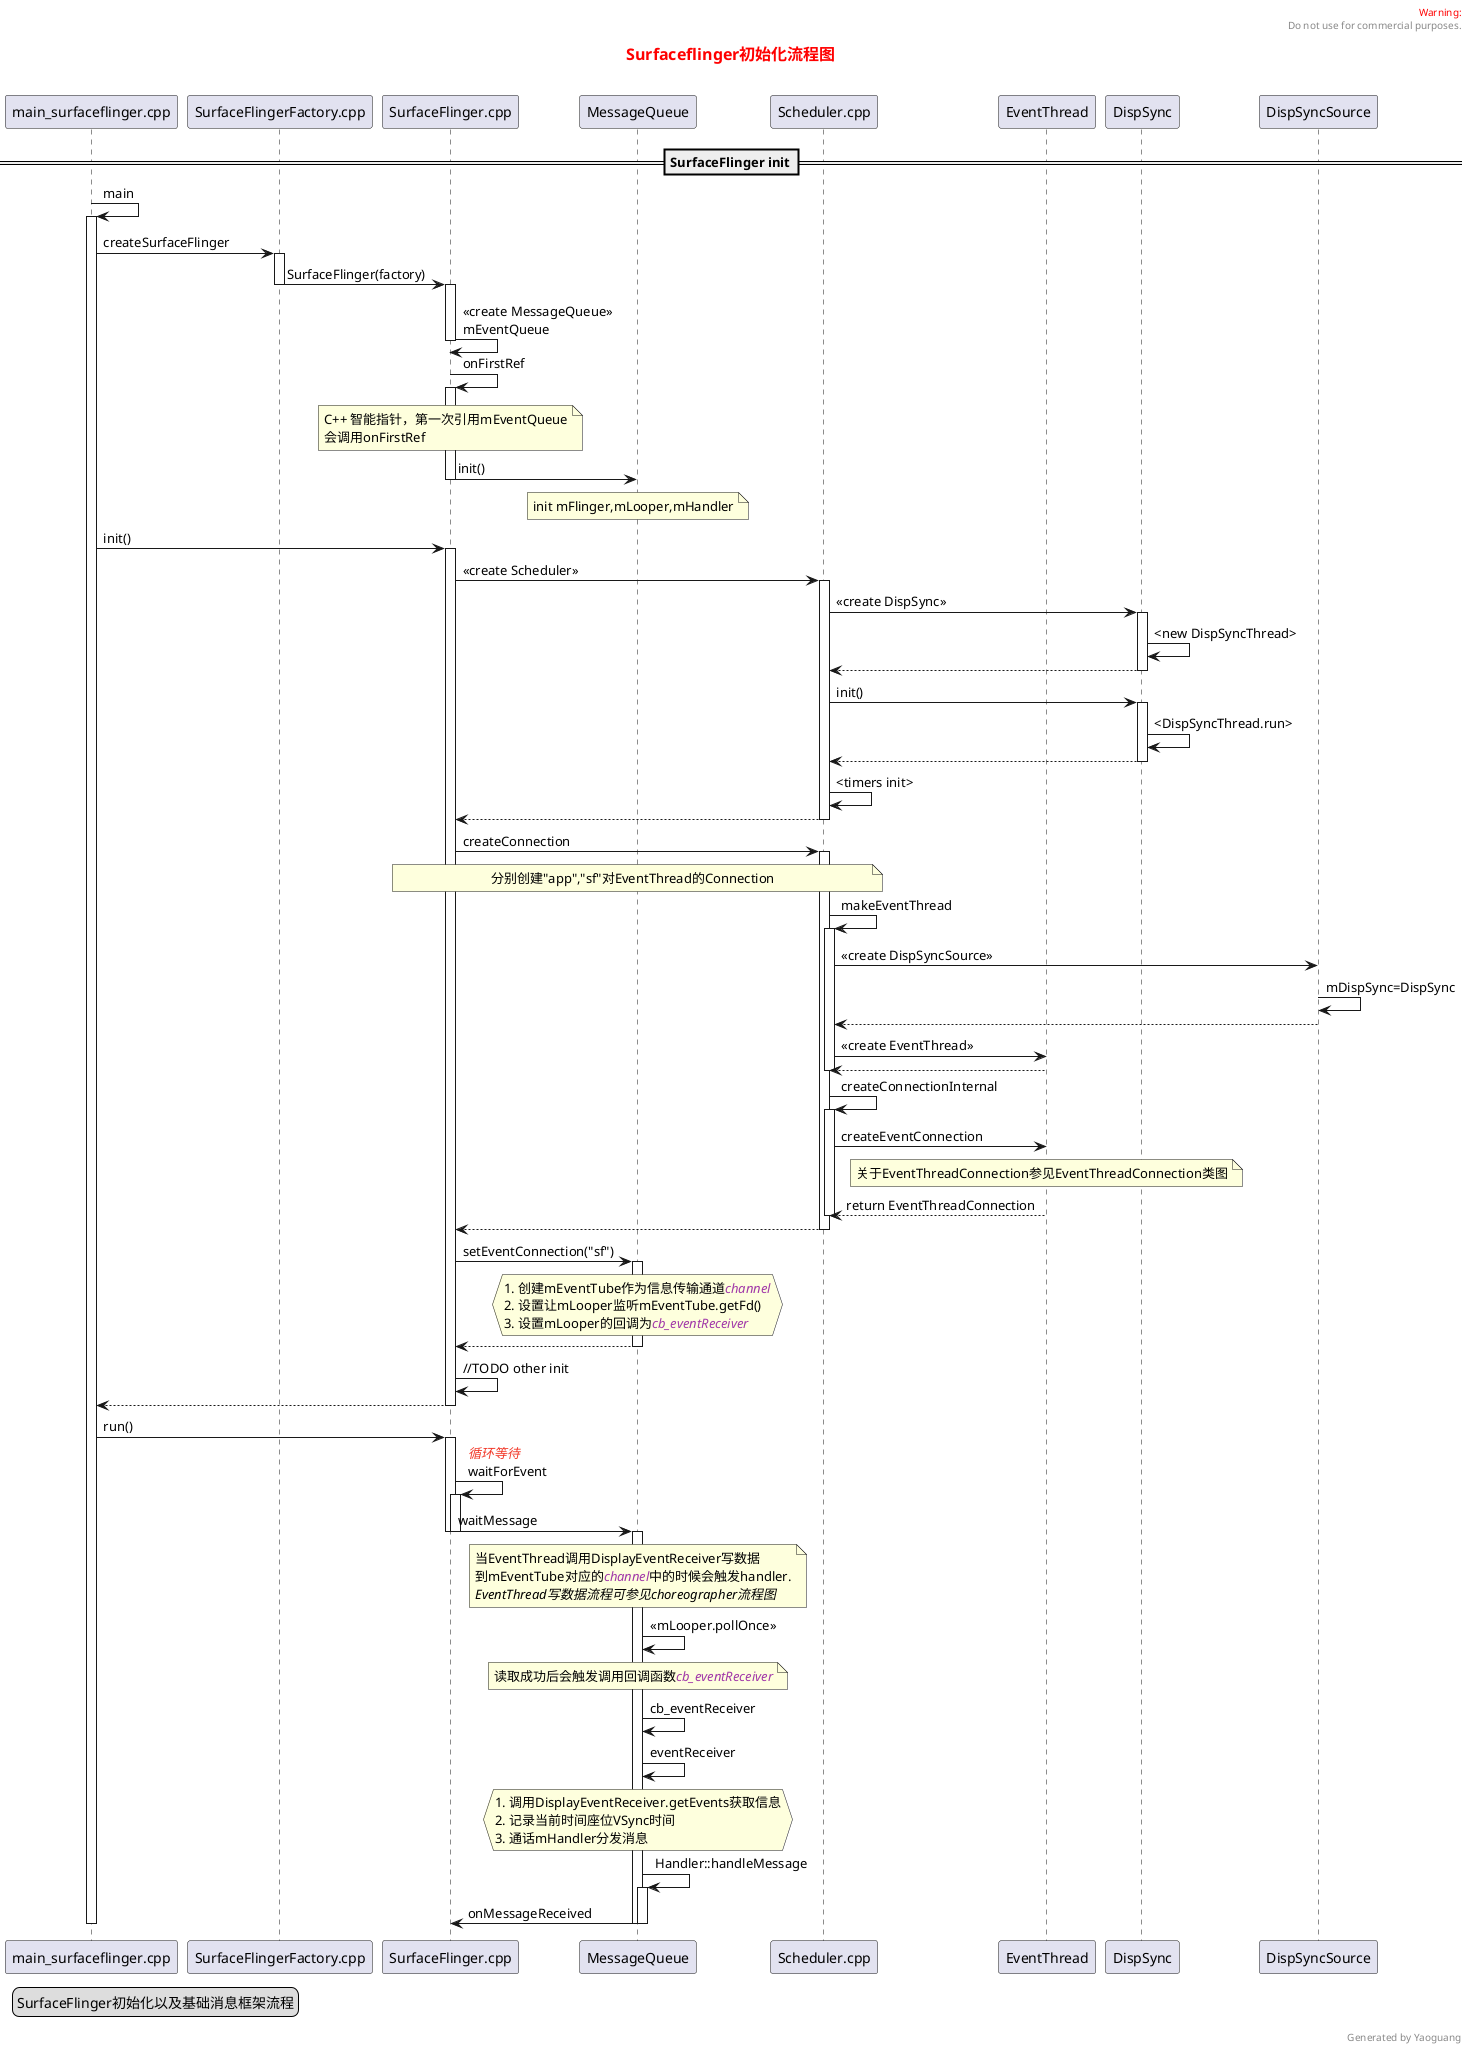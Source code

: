 @startuml
title
<font color=red size=16>Surfaceflinger初始化流程图</font>

endtitle

header
<font color=red>Warning:</font>
Do not use for commercial purposes.
endheader

participant main_surfaceflinger.cpp as MSF
participant SurfaceFlingerFactory.cpp as SFF
participant SurfaceFlinger.cpp as SF
participant MessageQueue as MQ
participant Scheduler.cpp as SC
participant EventThread as ET
participant DispSync as DS
participant DispSyncSource as DSS

==SurfaceFlinger init==
MSF -> MSF : main
activate MSF
'第一步，构造SurfaceFlinger
MSF -> SFF : createSurfaceFlinger
activate SFF
'note over SFF
'各种初始化：
'EventControlThread
'HWComposer
'MessageQueue
'PhaseOffsets
'Scheduler
'SurfaceInterceptor
'DisplayDevice
'GraphicBuffer
'BufferQueue
'各种Layer
'end note
SFF -> SF : SurfaceFlinger(factory)
deactivate SFF
activate SF
SF -> SF : <<create MessageQueue>> \nmEventQueue
deactivate SF
SF -> SF : onFirstRef
note over SF
C++ 智能指针，第一次引用mEventQueue
会调用onFirstRef
end note
activate SF
SF -> MQ : init()
note over MQ
init mFlinger,mLooper,mHandler
end note
deactivate SF

'第二步，初始化SurfaceFlinger
MSF -> SF : init()
activate SF
SF -> SC : <<create Scheduler>>
activate SC
SC -> DS : <<create DispSync>>
activate DS
DS -> DS : <new DispSyncThread>
return
deactivate DS
SC -> DS : init()
activate DS
DS -> DS : <DispSyncThread.run>
return
deactivate DS
SC -> SC : <timers init>
SC --> SF
deactivate SC
SF -> SC : createConnection
activate SC
note over SF, SC
分别创建"app","sf"对EventThread的Connection
end note
SC -> SC : makeEventThread
activate SC
SC -> DSS : <<create DispSyncSource>>
DSS -> DSS : mDispSync=DispSync
DSS --> SC
SC -> ET : <<create EventThread>>
ET --> SC
deactivate SC
SC -> SC : createConnectionInternal
activate SC
SC -> ET : createEventConnection
note over ET
关于EventThreadConnection参见EventThreadConnection类图
end note
ET --> SC : return EventThreadConnection
deactivate SC
SC --> SF
deactivate SC
SF -> MQ : setEventConnection("sf")
activate MQ
hnote over MQ
1. 创建mEventTube作为信息传输通道//<color #a138a8>channel</color>//
2. 设置让mLooper监听mEventTube.getFd()
3. 设置mLooper的回调为//<color #a138a8>cb_eventReceiver</color>//
end hnote
return
deactivate MQ
SF -> SF : //TODO other init
SF --> MSF
deactivate SF

'第三步
MSF -> SF : run()
activate SF
SF -> SF : //<color #f13828>循环等待</color>//\nwaitForEvent
activate SF
SF -> MQ : waitMessage
deactivate SF
deactivate SF
activate MQ
'MQ -> MQ : mLooper.pollOnce
note over MQ
当EventThread调用DisplayEventReceiver写数据
到mEventTube对应的//<color #a138a8>channel</color>//中的时候会触发handler.
//EventThread写数据流程可参见choreographer流程图//
end note
MQ -> MQ : <<mLooper.pollOnce>>
note over MQ
读取成功后会触发调用回调函数//<color #a138a8>cb_eventReceiver</color>//
end note
MQ -> MQ : cb_eventReceiver
MQ -> MQ : eventReceiver
hnote over MQ
1. 调用DisplayEventReceiver.getEvents获取信息
2. 记录当前时间座位VSync时间
3. 通话mHandler分发消息
end note
MQ -> MQ : Handler::handleMessage
activate MQ
MQ -> SF : onMessageReceived
deactivate MQ
deactivate MSF

legend left
SurfaceFlinger初始化以及基础消息框架流程
end legend

right footer Generated by Yaoguang
@enduml